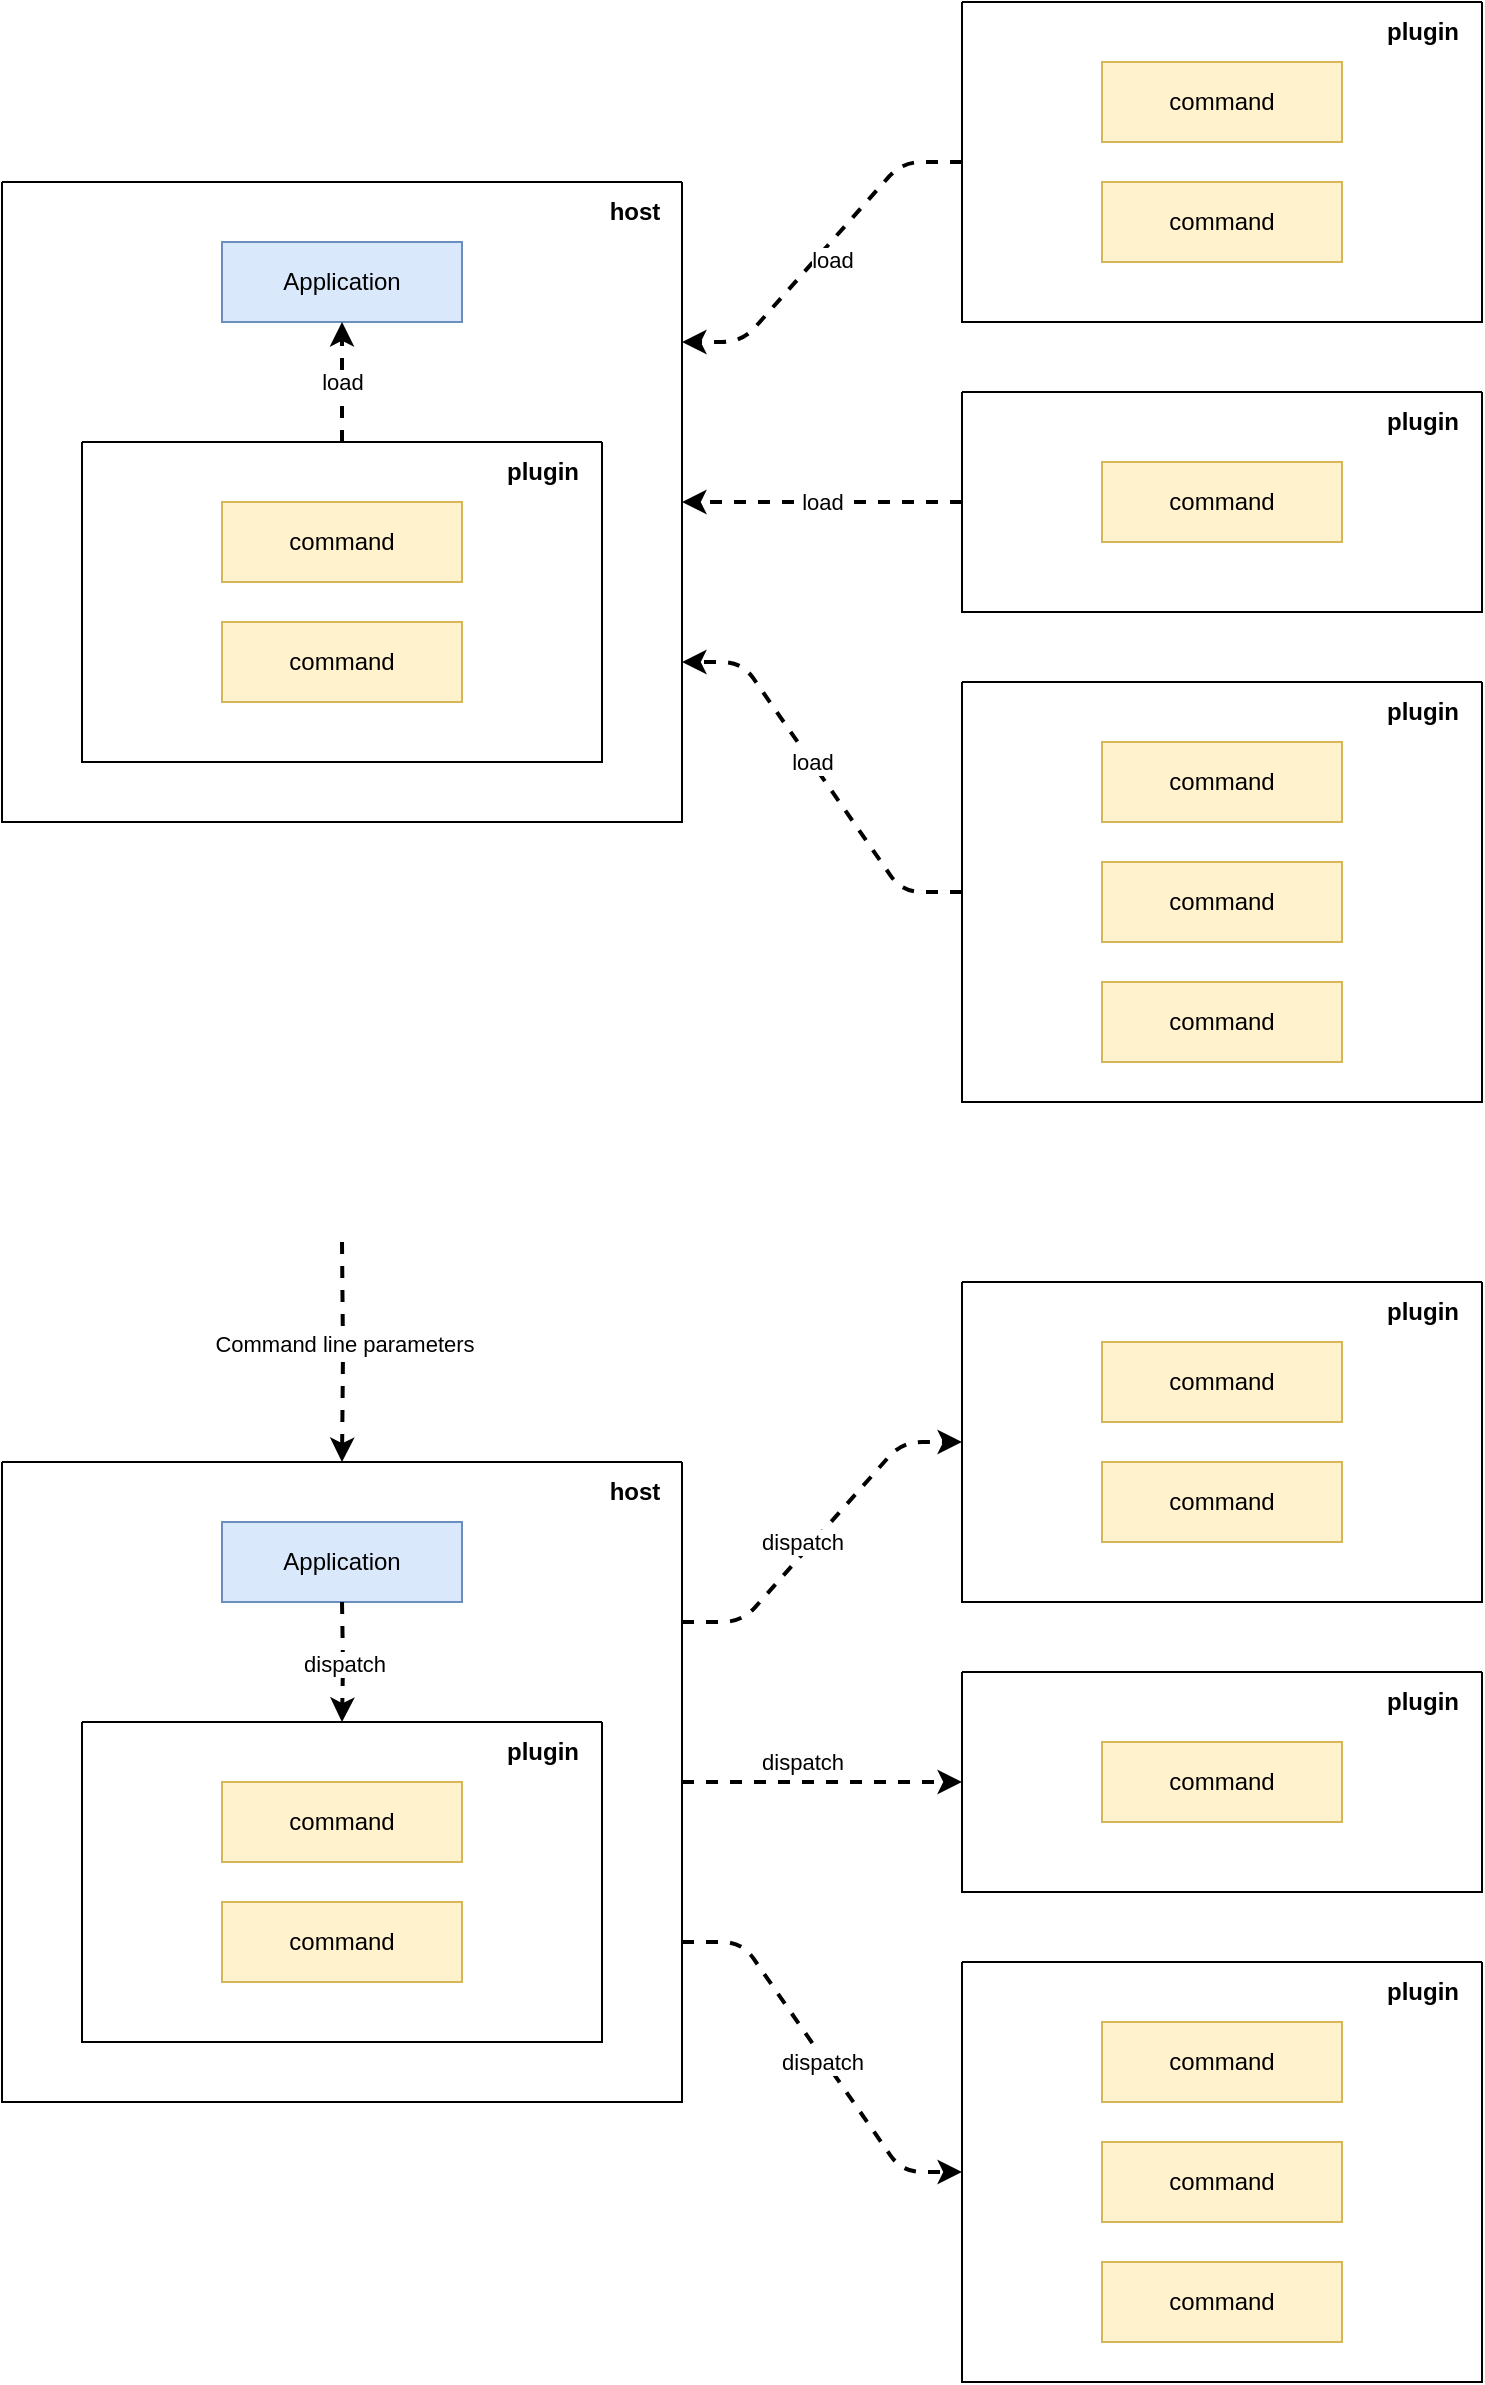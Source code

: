 <mxfile>
    <diagram id="4fE2iosNSo_5lBunGO9O" name="Page-1">
        <mxGraphModel dx="1035" dy="768" grid="0" gridSize="10" guides="1" tooltips="1" connect="1" arrows="1" fold="1" page="0" pageScale="1" pageWidth="850" pageHeight="1100" math="0" shadow="0">
            <root>
                <mxCell id="0"/>
                <mxCell id="1" parent="0"/>
                <mxCell id="6" value="" style="swimlane;startSize=0;" vertex="1" parent="1">
                    <mxGeometry x="49" y="148" width="340" height="320" as="geometry"/>
                </mxCell>
                <mxCell id="7" value="host" style="text;html=1;align=center;verticalAlign=middle;resizable=0;points=[];autosize=1;strokeColor=none;fillColor=none;fontStyle=1" vertex="1" parent="6">
                    <mxGeometry x="294" y="2" width="43" height="26" as="geometry"/>
                </mxCell>
                <mxCell id="52" value="" style="swimlane;startSize=0;fillColor=#E5CCFF;" vertex="1" parent="6">
                    <mxGeometry x="40" y="130" width="260" height="160" as="geometry"/>
                </mxCell>
                <mxCell id="53" value="command" style="whiteSpace=wrap;html=1;fillColor=#fff2cc;strokeColor=#d6b656;" vertex="1" parent="52">
                    <mxGeometry x="70" y="30" width="120" height="40" as="geometry"/>
                </mxCell>
                <mxCell id="54" value="command" style="whiteSpace=wrap;html=1;fillColor=#fff2cc;strokeColor=#d6b656;" vertex="1" parent="52">
                    <mxGeometry x="70" y="90" width="120" height="40" as="geometry"/>
                </mxCell>
                <mxCell id="55" value="plugin" style="text;html=1;align=center;verticalAlign=middle;resizable=0;points=[];autosize=1;strokeColor=none;fillColor=none;fontStyle=1" vertex="1" parent="52">
                    <mxGeometry x="203" y="2" width="54" height="26" as="geometry"/>
                </mxCell>
                <mxCell id="58" value="Application" style="whiteSpace=wrap;html=1;fillColor=#dae8fc;strokeColor=#6c8ebf;" vertex="1" parent="6">
                    <mxGeometry x="110" y="30" width="120" height="40" as="geometry"/>
                </mxCell>
                <mxCell id="71" value="load" style="edgeStyle=orthogonalEdgeStyle;html=1;entryX=0.5;entryY=1;entryDx=0;entryDy=0;dashed=1;strokeWidth=2;" edge="1" parent="6" source="52" target="58">
                    <mxGeometry relative="1" as="geometry"/>
                </mxCell>
                <mxCell id="59" style="edgeStyle=entityRelationEdgeStyle;html=1;exitX=0;exitY=0.5;exitDx=0;exitDy=0;entryX=1;entryY=0.25;entryDx=0;entryDy=0;dashed=1;strokeWidth=2;" edge="1" parent="1" source="8" target="6">
                    <mxGeometry relative="1" as="geometry"/>
                </mxCell>
                <mxCell id="64" value="load" style="edgeLabel;html=1;align=center;verticalAlign=middle;resizable=0;points=[];" vertex="1" connectable="0" parent="59">
                    <mxGeometry x="-0.104" y="5" relative="1" as="geometry">
                        <mxPoint x="-5" y="7" as="offset"/>
                    </mxGeometry>
                </mxCell>
                <mxCell id="8" value="" style="swimlane;startSize=0;fillColor=#E5CCFF;gradientColor=none;swimlaneFillColor=none;fillStyle=auto;labelBackgroundColor=none;" vertex="1" parent="1">
                    <mxGeometry x="529" y="58" width="260" height="160" as="geometry"/>
                </mxCell>
                <mxCell id="10" value="command" style="whiteSpace=wrap;html=1;fillColor=#fff2cc;strokeColor=#d6b656;" vertex="1" parent="8">
                    <mxGeometry x="70" y="30" width="120" height="40" as="geometry"/>
                </mxCell>
                <mxCell id="12" value="command" style="whiteSpace=wrap;html=1;fillColor=#fff2cc;strokeColor=#d6b656;" vertex="1" parent="8">
                    <mxGeometry x="70" y="90" width="120" height="40" as="geometry"/>
                </mxCell>
                <mxCell id="9" value="plugin" style="text;html=1;align=center;verticalAlign=middle;resizable=0;points=[];autosize=1;strokeColor=none;fillColor=none;fontStyle=1" vertex="1" parent="8">
                    <mxGeometry x="203" y="2" width="54" height="26" as="geometry"/>
                </mxCell>
                <mxCell id="72" style="edgeStyle=orthogonalEdgeStyle;html=1;entryX=1;entryY=0.5;entryDx=0;entryDy=0;dashed=1;strokeWidth=2;" edge="1" parent="1" source="36" target="6">
                    <mxGeometry relative="1" as="geometry"/>
                </mxCell>
                <mxCell id="73" value="load" style="edgeLabel;html=1;align=center;verticalAlign=middle;resizable=0;points=[];" vertex="1" connectable="0" parent="72">
                    <mxGeometry x="-0.143" y="-1" relative="1" as="geometry">
                        <mxPoint x="-10" y="1" as="offset"/>
                    </mxGeometry>
                </mxCell>
                <mxCell id="36" value="" style="swimlane;startSize=0;fillColor=#E5CCFF;" vertex="1" parent="1">
                    <mxGeometry x="529" y="253" width="260" height="110" as="geometry"/>
                </mxCell>
                <mxCell id="37" value="command" style="whiteSpace=wrap;html=1;fillColor=#fff2cc;strokeColor=#d6b656;" vertex="1" parent="36">
                    <mxGeometry x="70" y="35" width="120" height="40" as="geometry"/>
                </mxCell>
                <mxCell id="39" value="plugin" style="text;html=1;align=center;verticalAlign=middle;resizable=0;points=[];autosize=1;strokeColor=none;fillColor=none;fontStyle=1" vertex="1" parent="36">
                    <mxGeometry x="203" y="2" width="54" height="26" as="geometry"/>
                </mxCell>
                <mxCell id="61" style="edgeStyle=entityRelationEdgeStyle;html=1;entryX=1;entryY=0.75;entryDx=0;entryDy=0;dashed=1;exitX=0;exitY=0.5;exitDx=0;exitDy=0;strokeWidth=2;" edge="1" parent="1" source="47" target="6">
                    <mxGeometry relative="1" as="geometry"/>
                </mxCell>
                <mxCell id="62" value="load" style="edgeLabel;html=1;align=center;verticalAlign=middle;resizable=0;points=[];" vertex="1" connectable="0" parent="61">
                    <mxGeometry x="0.09" relative="1" as="geometry">
                        <mxPoint as="offset"/>
                    </mxGeometry>
                </mxCell>
                <mxCell id="47" value="" style="swimlane;startSize=0;fillColor=#E5CCFF;" vertex="1" parent="1">
                    <mxGeometry x="529" y="398" width="260" height="210" as="geometry"/>
                </mxCell>
                <mxCell id="48" value="command" style="whiteSpace=wrap;html=1;fillColor=#fff2cc;strokeColor=#d6b656;" vertex="1" parent="47">
                    <mxGeometry x="70" y="30" width="120" height="40" as="geometry"/>
                </mxCell>
                <mxCell id="49" value="command" style="whiteSpace=wrap;html=1;fillColor=#fff2cc;strokeColor=#d6b656;" vertex="1" parent="47">
                    <mxGeometry x="70" y="90" width="120" height="40" as="geometry"/>
                </mxCell>
                <mxCell id="51" value="command" style="whiteSpace=wrap;html=1;fillColor=#fff2cc;strokeColor=#d6b656;" vertex="1" parent="47">
                    <mxGeometry x="70" y="150" width="120" height="40" as="geometry"/>
                </mxCell>
                <mxCell id="50" value="plugin" style="text;html=1;align=center;verticalAlign=middle;resizable=0;points=[];autosize=1;strokeColor=none;fillColor=none;fontStyle=1" vertex="1" parent="47">
                    <mxGeometry x="203" y="2" width="54" height="26" as="geometry"/>
                </mxCell>
                <mxCell id="74" value="" style="swimlane;startSize=0;" vertex="1" parent="1">
                    <mxGeometry x="49" y="788" width="340" height="320" as="geometry"/>
                </mxCell>
                <mxCell id="75" value="host" style="text;html=1;align=center;verticalAlign=middle;resizable=0;points=[];autosize=1;strokeColor=none;fillColor=none;fontStyle=1" vertex="1" parent="74">
                    <mxGeometry x="294" y="2" width="43" height="26" as="geometry"/>
                </mxCell>
                <mxCell id="76" value="" style="swimlane;startSize=0;fillColor=#E5CCFF;" vertex="1" parent="74">
                    <mxGeometry x="40" y="130" width="260" height="160" as="geometry"/>
                </mxCell>
                <mxCell id="77" value="command" style="whiteSpace=wrap;html=1;fillColor=#fff2cc;strokeColor=#d6b656;" vertex="1" parent="76">
                    <mxGeometry x="70" y="30" width="120" height="40" as="geometry"/>
                </mxCell>
                <mxCell id="78" value="command" style="whiteSpace=wrap;html=1;fillColor=#fff2cc;strokeColor=#d6b656;" vertex="1" parent="76">
                    <mxGeometry x="70" y="90" width="120" height="40" as="geometry"/>
                </mxCell>
                <mxCell id="79" value="plugin" style="text;html=1;align=center;verticalAlign=middle;resizable=0;points=[];autosize=1;strokeColor=none;fillColor=none;fontStyle=1" vertex="1" parent="76">
                    <mxGeometry x="203" y="2" width="54" height="26" as="geometry"/>
                </mxCell>
                <mxCell id="80" value="Application" style="whiteSpace=wrap;html=1;fillColor=#dae8fc;strokeColor=#6c8ebf;" vertex="1" parent="74">
                    <mxGeometry x="110" y="30" width="120" height="40" as="geometry"/>
                </mxCell>
                <mxCell id="81" value="dispatch" style="edgeStyle=orthogonalEdgeStyle;html=1;entryX=0.5;entryY=0;entryDx=0;entryDy=0;dashed=1;strokeWidth=2;" edge="1" parent="74" target="76">
                    <mxGeometry relative="1" as="geometry">
                        <mxPoint x="170" y="70" as="sourcePoint"/>
                    </mxGeometry>
                </mxCell>
                <mxCell id="82" style="edgeStyle=entityRelationEdgeStyle;html=1;dashed=1;exitX=1;exitY=0.25;exitDx=0;exitDy=0;strokeWidth=2;" edge="1" parent="1" source="74" target="84">
                    <mxGeometry relative="1" as="geometry">
                        <mxPoint x="419" y="728" as="sourcePoint"/>
                    </mxGeometry>
                </mxCell>
                <mxCell id="83" value="dispatch" style="edgeLabel;html=1;align=center;verticalAlign=middle;resizable=0;points=[];" vertex="1" connectable="0" parent="82">
                    <mxGeometry x="-0.104" y="5" relative="1" as="geometry">
                        <mxPoint y="1" as="offset"/>
                    </mxGeometry>
                </mxCell>
                <mxCell id="84" value="" style="swimlane;startSize=0;fillColor=#E5CCFF;gradientColor=none;swimlaneFillColor=none;fillStyle=auto;labelBackgroundColor=none;" vertex="1" parent="1">
                    <mxGeometry x="529" y="698" width="260" height="160" as="geometry"/>
                </mxCell>
                <mxCell id="85" value="command" style="whiteSpace=wrap;html=1;fillColor=#fff2cc;strokeColor=#d6b656;" vertex="1" parent="84">
                    <mxGeometry x="70" y="30" width="120" height="40" as="geometry"/>
                </mxCell>
                <mxCell id="86" value="command" style="whiteSpace=wrap;html=1;fillColor=#fff2cc;strokeColor=#d6b656;" vertex="1" parent="84">
                    <mxGeometry x="70" y="90" width="120" height="40" as="geometry"/>
                </mxCell>
                <mxCell id="87" value="plugin" style="text;html=1;align=center;verticalAlign=middle;resizable=0;points=[];autosize=1;strokeColor=none;fillColor=none;fontStyle=1" vertex="1" parent="84">
                    <mxGeometry x="203" y="2" width="54" height="26" as="geometry"/>
                </mxCell>
                <mxCell id="88" style="edgeStyle=orthogonalEdgeStyle;html=1;entryX=0;entryY=0.5;entryDx=0;entryDy=0;dashed=1;strokeWidth=2;" edge="1" parent="1" source="74" target="90">
                    <mxGeometry relative="1" as="geometry">
                        <mxPoint x="479" y="898" as="sourcePoint"/>
                    </mxGeometry>
                </mxCell>
                <mxCell id="89" value="dispatch" style="edgeLabel;html=1;align=center;verticalAlign=middle;resizable=0;points=[];" vertex="1" connectable="0" parent="88">
                    <mxGeometry x="-0.143" y="-1" relative="1" as="geometry">
                        <mxPoint y="-11" as="offset"/>
                    </mxGeometry>
                </mxCell>
                <mxCell id="90" value="" style="swimlane;startSize=0;fillColor=#E5CCFF;" vertex="1" parent="1">
                    <mxGeometry x="529" y="893" width="260" height="110" as="geometry"/>
                </mxCell>
                <mxCell id="91" value="command" style="whiteSpace=wrap;html=1;fillColor=#fff2cc;strokeColor=#d6b656;" vertex="1" parent="90">
                    <mxGeometry x="70" y="35" width="120" height="40" as="geometry"/>
                </mxCell>
                <mxCell id="92" value="plugin" style="text;html=1;align=center;verticalAlign=middle;resizable=0;points=[];autosize=1;strokeColor=none;fillColor=none;fontStyle=1" vertex="1" parent="90">
                    <mxGeometry x="203" y="2" width="54" height="26" as="geometry"/>
                </mxCell>
                <mxCell id="93" style="edgeStyle=entityRelationEdgeStyle;html=1;dashed=1;exitX=1;exitY=0.75;exitDx=0;exitDy=0;entryX=0;entryY=0.5;entryDx=0;entryDy=0;strokeWidth=2;" edge="1" parent="1" source="74" target="95">
                    <mxGeometry relative="1" as="geometry">
                        <mxPoint x="499" y="1058" as="targetPoint"/>
                    </mxGeometry>
                </mxCell>
                <mxCell id="94" value="dispatch" style="edgeLabel;html=1;align=center;verticalAlign=middle;resizable=0;points=[];" vertex="1" connectable="0" parent="93">
                    <mxGeometry x="0.09" relative="1" as="geometry">
                        <mxPoint x="-5" y="-5" as="offset"/>
                    </mxGeometry>
                </mxCell>
                <mxCell id="95" value="" style="swimlane;startSize=0;fillColor=#E5CCFF;" vertex="1" parent="1">
                    <mxGeometry x="529" y="1038" width="260" height="210" as="geometry"/>
                </mxCell>
                <mxCell id="96" value="command" style="whiteSpace=wrap;html=1;fillColor=#fff2cc;strokeColor=#d6b656;" vertex="1" parent="95">
                    <mxGeometry x="70" y="30" width="120" height="40" as="geometry"/>
                </mxCell>
                <mxCell id="97" value="command" style="whiteSpace=wrap;html=1;fillColor=#fff2cc;strokeColor=#d6b656;" vertex="1" parent="95">
                    <mxGeometry x="70" y="90" width="120" height="40" as="geometry"/>
                </mxCell>
                <mxCell id="98" value="command" style="whiteSpace=wrap;html=1;fillColor=#fff2cc;strokeColor=#d6b656;" vertex="1" parent="95">
                    <mxGeometry x="70" y="150" width="120" height="40" as="geometry"/>
                </mxCell>
                <mxCell id="99" value="plugin" style="text;html=1;align=center;verticalAlign=middle;resizable=0;points=[];autosize=1;strokeColor=none;fillColor=none;fontStyle=1" vertex="1" parent="95">
                    <mxGeometry x="203" y="2" width="54" height="26" as="geometry"/>
                </mxCell>
                <mxCell id="102" style="edgeStyle=orthogonalEdgeStyle;html=1;dashed=1;strokeWidth=2;" edge="1" parent="1" target="74">
                    <mxGeometry relative="1" as="geometry">
                        <mxPoint x="219" y="678" as="sourcePoint"/>
                        <mxPoint x="538" y="727" as="targetPoint"/>
                    </mxGeometry>
                </mxCell>
                <mxCell id="103" value="Command line parameters" style="edgeLabel;html=1;align=center;verticalAlign=middle;resizable=0;points=[];" vertex="1" connectable="0" parent="102">
                    <mxGeometry x="-0.143" y="-1" relative="1" as="geometry">
                        <mxPoint x="1" y="3" as="offset"/>
                    </mxGeometry>
                </mxCell>
            </root>
        </mxGraphModel>
    </diagram>
</mxfile>